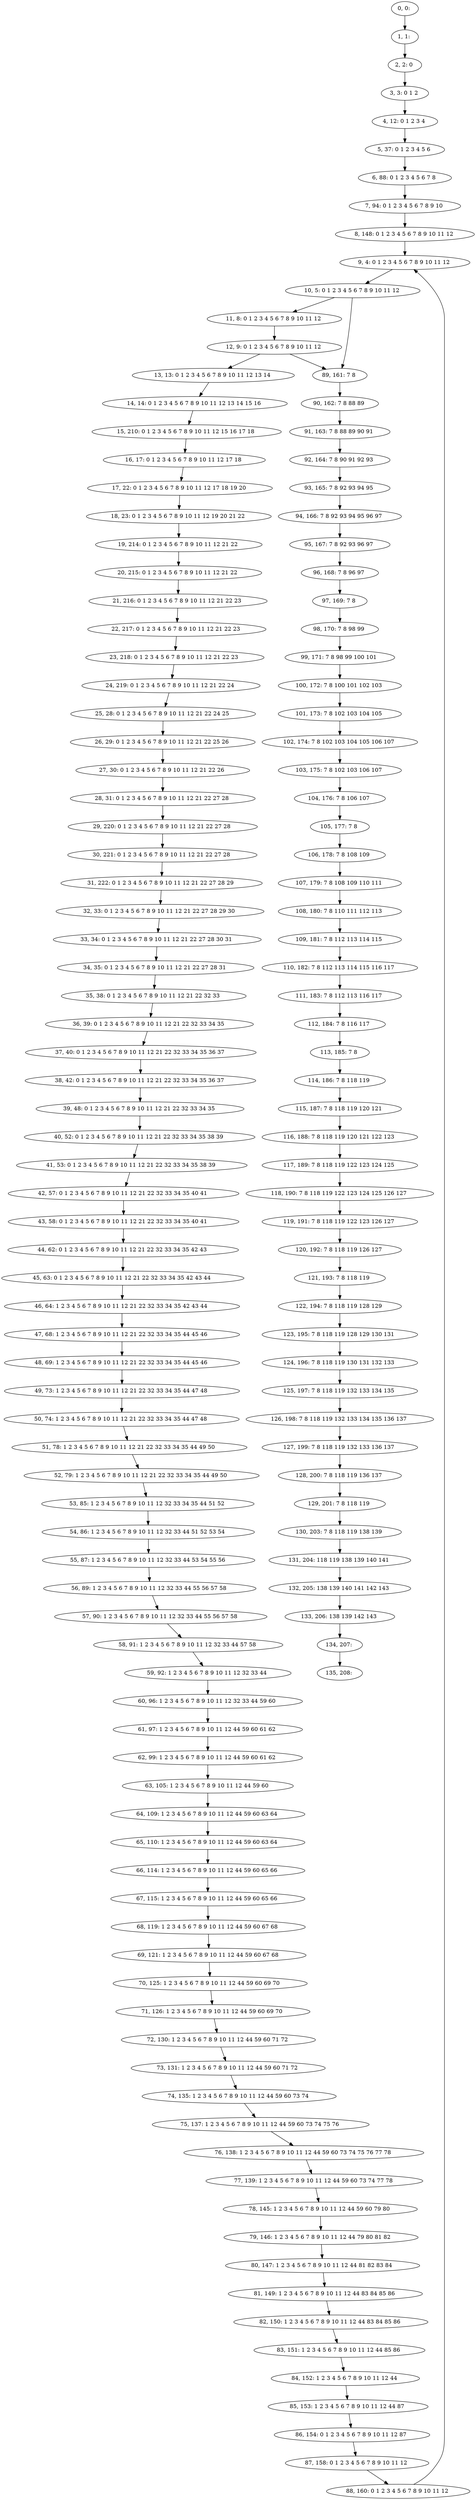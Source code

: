 digraph G {
0[label="0, 0: "];
1[label="1, 1: "];
2[label="2, 2: 0 "];
3[label="3, 3: 0 1 2 "];
4[label="4, 12: 0 1 2 3 4 "];
5[label="5, 37: 0 1 2 3 4 5 6 "];
6[label="6, 88: 0 1 2 3 4 5 6 7 8 "];
7[label="7, 94: 0 1 2 3 4 5 6 7 8 9 10 "];
8[label="8, 148: 0 1 2 3 4 5 6 7 8 9 10 11 12 "];
9[label="9, 4: 0 1 2 3 4 5 6 7 8 9 10 11 12 "];
10[label="10, 5: 0 1 2 3 4 5 6 7 8 9 10 11 12 "];
11[label="11, 8: 0 1 2 3 4 5 6 7 8 9 10 11 12 "];
12[label="12, 9: 0 1 2 3 4 5 6 7 8 9 10 11 12 "];
13[label="13, 13: 0 1 2 3 4 5 6 7 8 9 10 11 12 13 14 "];
14[label="14, 14: 0 1 2 3 4 5 6 7 8 9 10 11 12 13 14 15 16 "];
15[label="15, 210: 0 1 2 3 4 5 6 7 8 9 10 11 12 15 16 17 18 "];
16[label="16, 17: 0 1 2 3 4 5 6 7 8 9 10 11 12 17 18 "];
17[label="17, 22: 0 1 2 3 4 5 6 7 8 9 10 11 12 17 18 19 20 "];
18[label="18, 23: 0 1 2 3 4 5 6 7 8 9 10 11 12 19 20 21 22 "];
19[label="19, 214: 0 1 2 3 4 5 6 7 8 9 10 11 12 21 22 "];
20[label="20, 215: 0 1 2 3 4 5 6 7 8 9 10 11 12 21 22 "];
21[label="21, 216: 0 1 2 3 4 5 6 7 8 9 10 11 12 21 22 23 "];
22[label="22, 217: 0 1 2 3 4 5 6 7 8 9 10 11 12 21 22 23 "];
23[label="23, 218: 0 1 2 3 4 5 6 7 8 9 10 11 12 21 22 23 "];
24[label="24, 219: 0 1 2 3 4 5 6 7 8 9 10 11 12 21 22 24 "];
25[label="25, 28: 0 1 2 3 4 5 6 7 8 9 10 11 12 21 22 24 25 "];
26[label="26, 29: 0 1 2 3 4 5 6 7 8 9 10 11 12 21 22 25 26 "];
27[label="27, 30: 0 1 2 3 4 5 6 7 8 9 10 11 12 21 22 26 "];
28[label="28, 31: 0 1 2 3 4 5 6 7 8 9 10 11 12 21 22 27 28 "];
29[label="29, 220: 0 1 2 3 4 5 6 7 8 9 10 11 12 21 22 27 28 "];
30[label="30, 221: 0 1 2 3 4 5 6 7 8 9 10 11 12 21 22 27 28 "];
31[label="31, 222: 0 1 2 3 4 5 6 7 8 9 10 11 12 21 22 27 28 29 "];
32[label="32, 33: 0 1 2 3 4 5 6 7 8 9 10 11 12 21 22 27 28 29 30 "];
33[label="33, 34: 0 1 2 3 4 5 6 7 8 9 10 11 12 21 22 27 28 30 31 "];
34[label="34, 35: 0 1 2 3 4 5 6 7 8 9 10 11 12 21 22 27 28 31 "];
35[label="35, 38: 0 1 2 3 4 5 6 7 8 9 10 11 12 21 22 32 33 "];
36[label="36, 39: 0 1 2 3 4 5 6 7 8 9 10 11 12 21 22 32 33 34 35 "];
37[label="37, 40: 0 1 2 3 4 5 6 7 8 9 10 11 12 21 22 32 33 34 35 36 37 "];
38[label="38, 42: 0 1 2 3 4 5 6 7 8 9 10 11 12 21 22 32 33 34 35 36 37 "];
39[label="39, 48: 0 1 2 3 4 5 6 7 8 9 10 11 12 21 22 32 33 34 35 "];
40[label="40, 52: 0 1 2 3 4 5 6 7 8 9 10 11 12 21 22 32 33 34 35 38 39 "];
41[label="41, 53: 0 1 2 3 4 5 6 7 8 9 10 11 12 21 22 32 33 34 35 38 39 "];
42[label="42, 57: 0 1 2 3 4 5 6 7 8 9 10 11 12 21 22 32 33 34 35 40 41 "];
43[label="43, 58: 0 1 2 3 4 5 6 7 8 9 10 11 12 21 22 32 33 34 35 40 41 "];
44[label="44, 62: 0 1 2 3 4 5 6 7 8 9 10 11 12 21 22 32 33 34 35 42 43 "];
45[label="45, 63: 0 1 2 3 4 5 6 7 8 9 10 11 12 21 22 32 33 34 35 42 43 44 "];
46[label="46, 64: 1 2 3 4 5 6 7 8 9 10 11 12 21 22 32 33 34 35 42 43 44 "];
47[label="47, 68: 1 2 3 4 5 6 7 8 9 10 11 12 21 22 32 33 34 35 44 45 46 "];
48[label="48, 69: 1 2 3 4 5 6 7 8 9 10 11 12 21 22 32 33 34 35 44 45 46 "];
49[label="49, 73: 1 2 3 4 5 6 7 8 9 10 11 12 21 22 32 33 34 35 44 47 48 "];
50[label="50, 74: 1 2 3 4 5 6 7 8 9 10 11 12 21 22 32 33 34 35 44 47 48 "];
51[label="51, 78: 1 2 3 4 5 6 7 8 9 10 11 12 21 22 32 33 34 35 44 49 50 "];
52[label="52, 79: 1 2 3 4 5 6 7 8 9 10 11 12 21 22 32 33 34 35 44 49 50 "];
53[label="53, 85: 1 2 3 4 5 6 7 8 9 10 11 12 32 33 34 35 44 51 52 "];
54[label="54, 86: 1 2 3 4 5 6 7 8 9 10 11 12 32 33 44 51 52 53 54 "];
55[label="55, 87: 1 2 3 4 5 6 7 8 9 10 11 12 32 33 44 53 54 55 56 "];
56[label="56, 89: 1 2 3 4 5 6 7 8 9 10 11 12 32 33 44 55 56 57 58 "];
57[label="57, 90: 1 2 3 4 5 6 7 8 9 10 11 12 32 33 44 55 56 57 58 "];
58[label="58, 91: 1 2 3 4 5 6 7 8 9 10 11 12 32 33 44 57 58 "];
59[label="59, 92: 1 2 3 4 5 6 7 8 9 10 11 12 32 33 44 "];
60[label="60, 96: 1 2 3 4 5 6 7 8 9 10 11 12 32 33 44 59 60 "];
61[label="61, 97: 1 2 3 4 5 6 7 8 9 10 11 12 44 59 60 61 62 "];
62[label="62, 99: 1 2 3 4 5 6 7 8 9 10 11 12 44 59 60 61 62 "];
63[label="63, 105: 1 2 3 4 5 6 7 8 9 10 11 12 44 59 60 "];
64[label="64, 109: 1 2 3 4 5 6 7 8 9 10 11 12 44 59 60 63 64 "];
65[label="65, 110: 1 2 3 4 5 6 7 8 9 10 11 12 44 59 60 63 64 "];
66[label="66, 114: 1 2 3 4 5 6 7 8 9 10 11 12 44 59 60 65 66 "];
67[label="67, 115: 1 2 3 4 5 6 7 8 9 10 11 12 44 59 60 65 66 "];
68[label="68, 119: 1 2 3 4 5 6 7 8 9 10 11 12 44 59 60 67 68 "];
69[label="69, 121: 1 2 3 4 5 6 7 8 9 10 11 12 44 59 60 67 68 "];
70[label="70, 125: 1 2 3 4 5 6 7 8 9 10 11 12 44 59 60 69 70 "];
71[label="71, 126: 1 2 3 4 5 6 7 8 9 10 11 12 44 59 60 69 70 "];
72[label="72, 130: 1 2 3 4 5 6 7 8 9 10 11 12 44 59 60 71 72 "];
73[label="73, 131: 1 2 3 4 5 6 7 8 9 10 11 12 44 59 60 71 72 "];
74[label="74, 135: 1 2 3 4 5 6 7 8 9 10 11 12 44 59 60 73 74 "];
75[label="75, 137: 1 2 3 4 5 6 7 8 9 10 11 12 44 59 60 73 74 75 76 "];
76[label="76, 138: 1 2 3 4 5 6 7 8 9 10 11 12 44 59 60 73 74 75 76 77 78 "];
77[label="77, 139: 1 2 3 4 5 6 7 8 9 10 11 12 44 59 60 73 74 77 78 "];
78[label="78, 145: 1 2 3 4 5 6 7 8 9 10 11 12 44 59 60 79 80 "];
79[label="79, 146: 1 2 3 4 5 6 7 8 9 10 11 12 44 79 80 81 82 "];
80[label="80, 147: 1 2 3 4 5 6 7 8 9 10 11 12 44 81 82 83 84 "];
81[label="81, 149: 1 2 3 4 5 6 7 8 9 10 11 12 44 83 84 85 86 "];
82[label="82, 150: 1 2 3 4 5 6 7 8 9 10 11 12 44 83 84 85 86 "];
83[label="83, 151: 1 2 3 4 5 6 7 8 9 10 11 12 44 85 86 "];
84[label="84, 152: 1 2 3 4 5 6 7 8 9 10 11 12 44 "];
85[label="85, 153: 1 2 3 4 5 6 7 8 9 10 11 12 44 87 "];
86[label="86, 154: 0 1 2 3 4 5 6 7 8 9 10 11 12 87 "];
87[label="87, 158: 0 1 2 3 4 5 6 7 8 9 10 11 12 "];
88[label="88, 160: 0 1 2 3 4 5 6 7 8 9 10 11 12 "];
89[label="89, 161: 7 8 "];
90[label="90, 162: 7 8 88 89 "];
91[label="91, 163: 7 8 88 89 90 91 "];
92[label="92, 164: 7 8 90 91 92 93 "];
93[label="93, 165: 7 8 92 93 94 95 "];
94[label="94, 166: 7 8 92 93 94 95 96 97 "];
95[label="95, 167: 7 8 92 93 96 97 "];
96[label="96, 168: 7 8 96 97 "];
97[label="97, 169: 7 8 "];
98[label="98, 170: 7 8 98 99 "];
99[label="99, 171: 7 8 98 99 100 101 "];
100[label="100, 172: 7 8 100 101 102 103 "];
101[label="101, 173: 7 8 102 103 104 105 "];
102[label="102, 174: 7 8 102 103 104 105 106 107 "];
103[label="103, 175: 7 8 102 103 106 107 "];
104[label="104, 176: 7 8 106 107 "];
105[label="105, 177: 7 8 "];
106[label="106, 178: 7 8 108 109 "];
107[label="107, 179: 7 8 108 109 110 111 "];
108[label="108, 180: 7 8 110 111 112 113 "];
109[label="109, 181: 7 8 112 113 114 115 "];
110[label="110, 182: 7 8 112 113 114 115 116 117 "];
111[label="111, 183: 7 8 112 113 116 117 "];
112[label="112, 184: 7 8 116 117 "];
113[label="113, 185: 7 8 "];
114[label="114, 186: 7 8 118 119 "];
115[label="115, 187: 7 8 118 119 120 121 "];
116[label="116, 188: 7 8 118 119 120 121 122 123 "];
117[label="117, 189: 7 8 118 119 122 123 124 125 "];
118[label="118, 190: 7 8 118 119 122 123 124 125 126 127 "];
119[label="119, 191: 7 8 118 119 122 123 126 127 "];
120[label="120, 192: 7 8 118 119 126 127 "];
121[label="121, 193: 7 8 118 119 "];
122[label="122, 194: 7 8 118 119 128 129 "];
123[label="123, 195: 7 8 118 119 128 129 130 131 "];
124[label="124, 196: 7 8 118 119 130 131 132 133 "];
125[label="125, 197: 7 8 118 119 132 133 134 135 "];
126[label="126, 198: 7 8 118 119 132 133 134 135 136 137 "];
127[label="127, 199: 7 8 118 119 132 133 136 137 "];
128[label="128, 200: 7 8 118 119 136 137 "];
129[label="129, 201: 7 8 118 119 "];
130[label="130, 203: 7 8 118 119 138 139 "];
131[label="131, 204: 118 119 138 139 140 141 "];
132[label="132, 205: 138 139 140 141 142 143 "];
133[label="133, 206: 138 139 142 143 "];
134[label="134, 207: "];
135[label="135, 208: "];
0->1 ;
1->2 ;
2->3 ;
3->4 ;
4->5 ;
5->6 ;
6->7 ;
7->8 ;
8->9 ;
9->10 ;
10->11 ;
10->89 ;
11->12 ;
12->13 ;
12->89 ;
13->14 ;
14->15 ;
15->16 ;
16->17 ;
17->18 ;
18->19 ;
19->20 ;
20->21 ;
21->22 ;
22->23 ;
23->24 ;
24->25 ;
25->26 ;
26->27 ;
27->28 ;
28->29 ;
29->30 ;
30->31 ;
31->32 ;
32->33 ;
33->34 ;
34->35 ;
35->36 ;
36->37 ;
37->38 ;
38->39 ;
39->40 ;
40->41 ;
41->42 ;
42->43 ;
43->44 ;
44->45 ;
45->46 ;
46->47 ;
47->48 ;
48->49 ;
49->50 ;
50->51 ;
51->52 ;
52->53 ;
53->54 ;
54->55 ;
55->56 ;
56->57 ;
57->58 ;
58->59 ;
59->60 ;
60->61 ;
61->62 ;
62->63 ;
63->64 ;
64->65 ;
65->66 ;
66->67 ;
67->68 ;
68->69 ;
69->70 ;
70->71 ;
71->72 ;
72->73 ;
73->74 ;
74->75 ;
75->76 ;
76->77 ;
77->78 ;
78->79 ;
79->80 ;
80->81 ;
81->82 ;
82->83 ;
83->84 ;
84->85 ;
85->86 ;
86->87 ;
87->88 ;
88->9 ;
89->90 ;
90->91 ;
91->92 ;
92->93 ;
93->94 ;
94->95 ;
95->96 ;
96->97 ;
97->98 ;
98->99 ;
99->100 ;
100->101 ;
101->102 ;
102->103 ;
103->104 ;
104->105 ;
105->106 ;
106->107 ;
107->108 ;
108->109 ;
109->110 ;
110->111 ;
111->112 ;
112->113 ;
113->114 ;
114->115 ;
115->116 ;
116->117 ;
117->118 ;
118->119 ;
119->120 ;
120->121 ;
121->122 ;
122->123 ;
123->124 ;
124->125 ;
125->126 ;
126->127 ;
127->128 ;
128->129 ;
129->130 ;
130->131 ;
131->132 ;
132->133 ;
133->134 ;
134->135 ;
}
